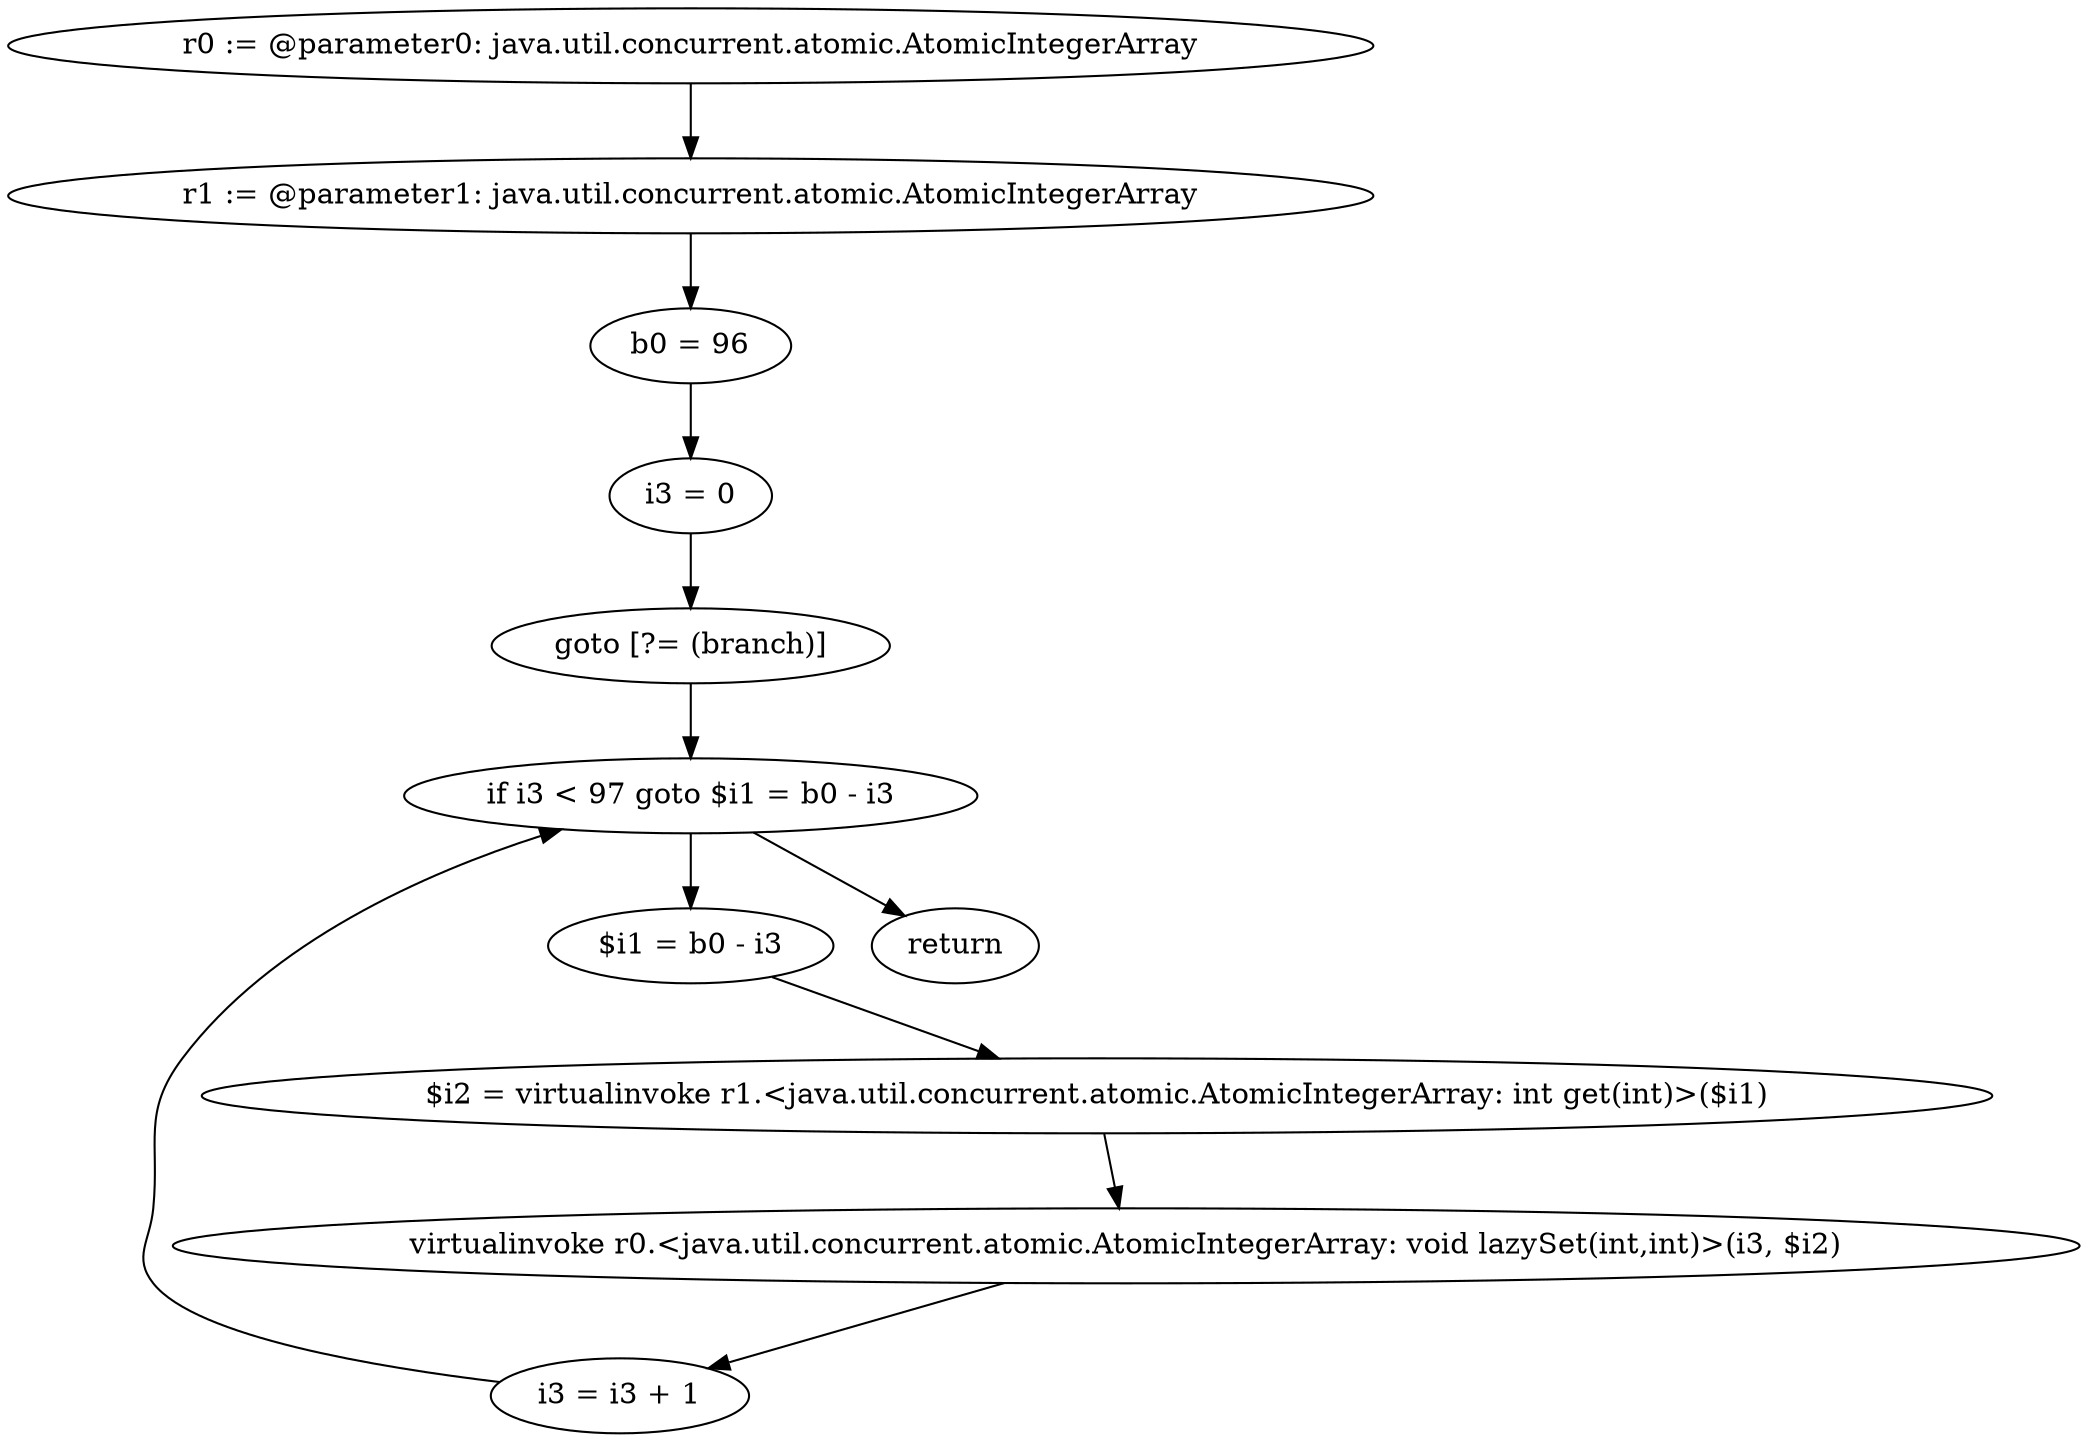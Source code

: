 digraph "unitGraph" {
    "r0 := @parameter0: java.util.concurrent.atomic.AtomicIntegerArray"
    "r1 := @parameter1: java.util.concurrent.atomic.AtomicIntegerArray"
    "b0 = 96"
    "i3 = 0"
    "goto [?= (branch)]"
    "$i1 = b0 - i3"
    "$i2 = virtualinvoke r1.<java.util.concurrent.atomic.AtomicIntegerArray: int get(int)>($i1)"
    "virtualinvoke r0.<java.util.concurrent.atomic.AtomicIntegerArray: void lazySet(int,int)>(i3, $i2)"
    "i3 = i3 + 1"
    "if i3 < 97 goto $i1 = b0 - i3"
    "return"
    "r0 := @parameter0: java.util.concurrent.atomic.AtomicIntegerArray"->"r1 := @parameter1: java.util.concurrent.atomic.AtomicIntegerArray";
    "r1 := @parameter1: java.util.concurrent.atomic.AtomicIntegerArray"->"b0 = 96";
    "b0 = 96"->"i3 = 0";
    "i3 = 0"->"goto [?= (branch)]";
    "goto [?= (branch)]"->"if i3 < 97 goto $i1 = b0 - i3";
    "$i1 = b0 - i3"->"$i2 = virtualinvoke r1.<java.util.concurrent.atomic.AtomicIntegerArray: int get(int)>($i1)";
    "$i2 = virtualinvoke r1.<java.util.concurrent.atomic.AtomicIntegerArray: int get(int)>($i1)"->"virtualinvoke r0.<java.util.concurrent.atomic.AtomicIntegerArray: void lazySet(int,int)>(i3, $i2)";
    "virtualinvoke r0.<java.util.concurrent.atomic.AtomicIntegerArray: void lazySet(int,int)>(i3, $i2)"->"i3 = i3 + 1";
    "i3 = i3 + 1"->"if i3 < 97 goto $i1 = b0 - i3";
    "if i3 < 97 goto $i1 = b0 - i3"->"return";
    "if i3 < 97 goto $i1 = b0 - i3"->"$i1 = b0 - i3";
}
